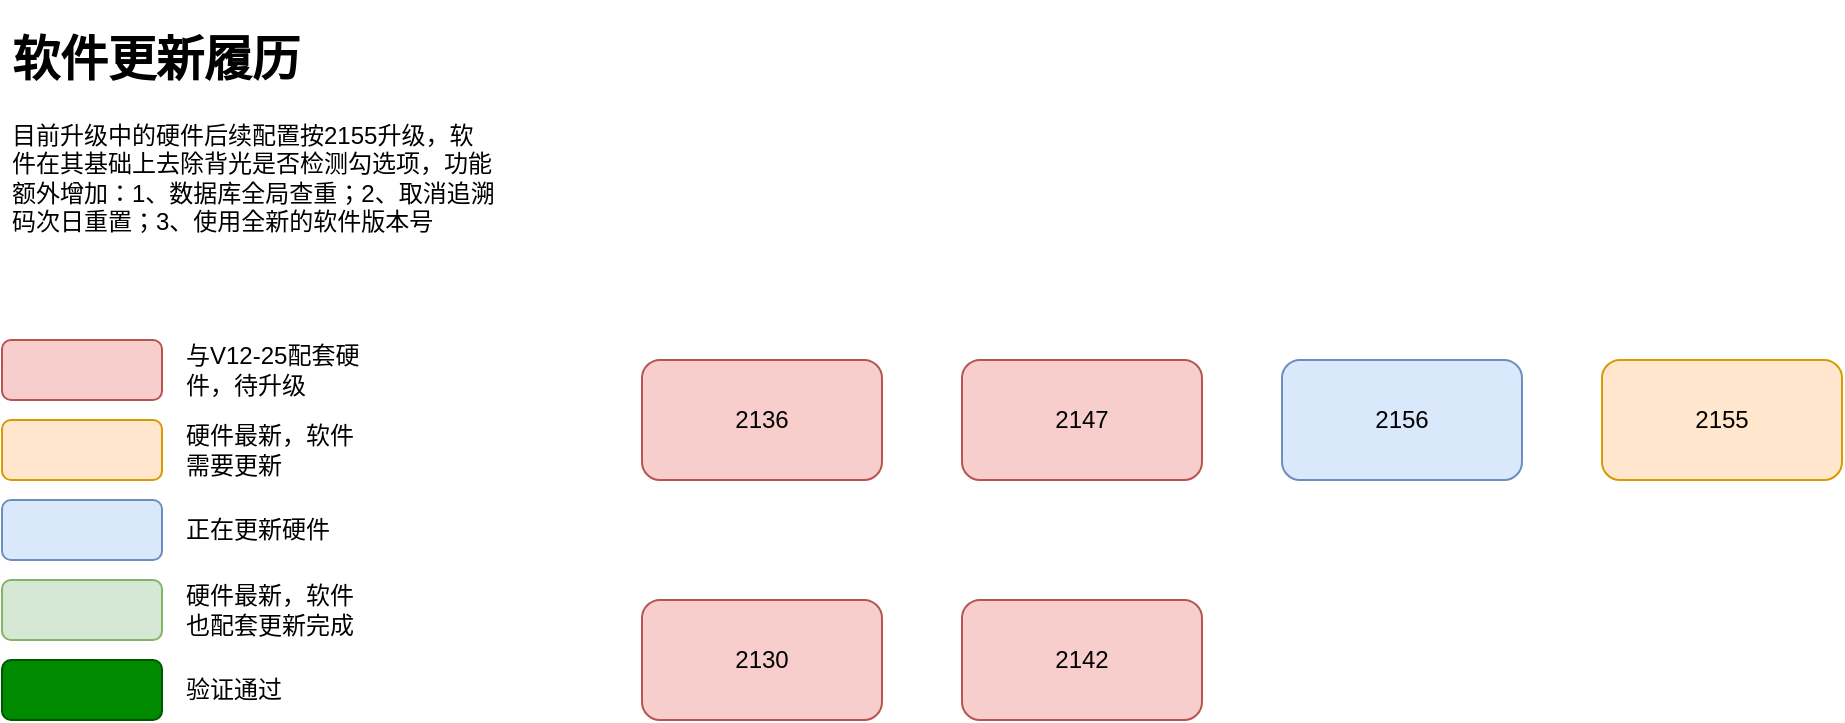<mxfile version="13.1.2" type="github"><diagram id="ibcvwCR_beu3g028gMTa" name="Page-1"><mxGraphModel dx="1634" dy="1685" grid="1" gridSize="10" guides="1" tooltips="1" connect="1" arrows="1" fold="1" page="1" pageScale="1" pageWidth="827" pageHeight="1169" math="0" shadow="0"><root><mxCell id="0"/><mxCell id="1" parent="0"/><mxCell id="ZrDt7cYHEI8dTYNzsiaw-1" value="2136" style="rounded=1;whiteSpace=wrap;html=1;fillColor=#f8cecc;strokeColor=#b85450;" vertex="1" parent="1"><mxGeometry x="200" y="100" width="120" height="60" as="geometry"/></mxCell><mxCell id="ZrDt7cYHEI8dTYNzsiaw-2" value="2147" style="rounded=1;whiteSpace=wrap;html=1;fillColor=#f8cecc;strokeColor=#b85450;" vertex="1" parent="1"><mxGeometry x="360" y="100" width="120" height="60" as="geometry"/></mxCell><mxCell id="ZrDt7cYHEI8dTYNzsiaw-3" value="2156" style="rounded=1;whiteSpace=wrap;html=1;fillColor=#dae8fc;strokeColor=#6c8ebf;fixDash=0;autosize=0;treeFolding=0;noLabel=0;portConstraintRotation=0;absoluteArcSize=0;" vertex="1" parent="1"><mxGeometry x="520" y="100" width="120" height="60" as="geometry"/></mxCell><mxCell id="ZrDt7cYHEI8dTYNzsiaw-4" value="2155" style="rounded=1;whiteSpace=wrap;html=1;fillColor=#ffe6cc;strokeColor=#d79b00;" vertex="1" parent="1"><mxGeometry x="680" y="100" width="120" height="60" as="geometry"/></mxCell><mxCell id="ZrDt7cYHEI8dTYNzsiaw-5" value="2130" style="rounded=1;whiteSpace=wrap;html=1;fillColor=#f8cecc;strokeColor=#b85450;" vertex="1" parent="1"><mxGeometry x="200" y="220" width="120" height="60" as="geometry"/></mxCell><mxCell id="ZrDt7cYHEI8dTYNzsiaw-6" value="" style="rounded=1;whiteSpace=wrap;html=1;fillColor=#f8cecc;strokeColor=#b85450;" vertex="1" parent="1"><mxGeometry x="-120" y="90" width="80" height="30" as="geometry"/></mxCell><mxCell id="ZrDt7cYHEI8dTYNzsiaw-7" value="" style="rounded=1;whiteSpace=wrap;html=1;fillColor=#ffe6cc;strokeColor=#d79b00;" vertex="1" parent="1"><mxGeometry x="-120" y="130" width="80" height="30" as="geometry"/></mxCell><mxCell id="ZrDt7cYHEI8dTYNzsiaw-8" value="" style="rounded=1;whiteSpace=wrap;html=1;fillColor=#d5e8d4;strokeColor=#82b366;" vertex="1" parent="1"><mxGeometry x="-120" y="210" width="80" height="30" as="geometry"/></mxCell><mxCell id="ZrDt7cYHEI8dTYNzsiaw-9" value="与V12-25配套硬件，待升级" style="text;html=1;strokeColor=none;fillColor=none;align=left;verticalAlign=middle;whiteSpace=wrap;rounded=0;" vertex="1" parent="1"><mxGeometry x="-30" y="95" width="110" height="20" as="geometry"/></mxCell><mxCell id="ZrDt7cYHEI8dTYNzsiaw-10" value="硬件最新，软件需要更新" style="text;html=1;strokeColor=none;fillColor=none;align=left;verticalAlign=middle;whiteSpace=wrap;rounded=0;" vertex="1" parent="1"><mxGeometry x="-30" y="135" width="90" height="20" as="geometry"/></mxCell><mxCell id="ZrDt7cYHEI8dTYNzsiaw-11" value="硬件最新，软件也配套更新完成" style="text;html=1;strokeColor=none;fillColor=none;align=left;verticalAlign=middle;whiteSpace=wrap;rounded=0;" vertex="1" parent="1"><mxGeometry x="-30" y="215" width="90" height="20" as="geometry"/></mxCell><mxCell id="ZrDt7cYHEI8dTYNzsiaw-12" value="2142" style="rounded=1;whiteSpace=wrap;html=1;fillColor=#f8cecc;strokeColor=#b85450;" vertex="1" parent="1"><mxGeometry x="360" y="220" width="120" height="60" as="geometry"/></mxCell><mxCell id="ZrDt7cYHEI8dTYNzsiaw-13" value="" style="rounded=1;whiteSpace=wrap;html=1;fillColor=#dae8fc;strokeColor=#6c8ebf;" vertex="1" parent="1"><mxGeometry x="-120" y="170" width="80" height="30" as="geometry"/></mxCell><mxCell id="ZrDt7cYHEI8dTYNzsiaw-14" value="正在更新硬件" style="text;html=1;strokeColor=none;fillColor=none;align=left;verticalAlign=middle;whiteSpace=wrap;rounded=0;" vertex="1" parent="1"><mxGeometry x="-30" y="175" width="90" height="20" as="geometry"/></mxCell><mxCell id="ZrDt7cYHEI8dTYNzsiaw-15" value="" style="rounded=1;whiteSpace=wrap;html=1;fillColor=#008a00;strokeColor=#005700;fontColor=#ffffff;" vertex="1" parent="1"><mxGeometry x="-120" y="250" width="80" height="30" as="geometry"/></mxCell><mxCell id="ZrDt7cYHEI8dTYNzsiaw-16" value="验证通过" style="text;html=1;strokeColor=none;fillColor=none;align=left;verticalAlign=middle;whiteSpace=wrap;rounded=0;" vertex="1" parent="1"><mxGeometry x="-30" y="255" width="70" height="20" as="geometry"/></mxCell><mxCell id="ZrDt7cYHEI8dTYNzsiaw-17" value="&lt;h1&gt;软件更新履历&lt;/h1&gt;&lt;p&gt;目前升级中的硬件后续配置按2155升级，软件在其基础上去除背光是否检测勾选项，功能额外增加：1、数据库全局查重；2、取消追溯码次日重置；3、使用全新的软件版本号&lt;/p&gt;" style="text;html=1;strokeColor=none;fillColor=none;spacing=5;spacingTop=-20;whiteSpace=wrap;overflow=hidden;rounded=0;align=left;" vertex="1" parent="1"><mxGeometry x="-120" y="-70" width="250" height="120" as="geometry"/></mxCell></root></mxGraphModel></diagram></mxfile>
